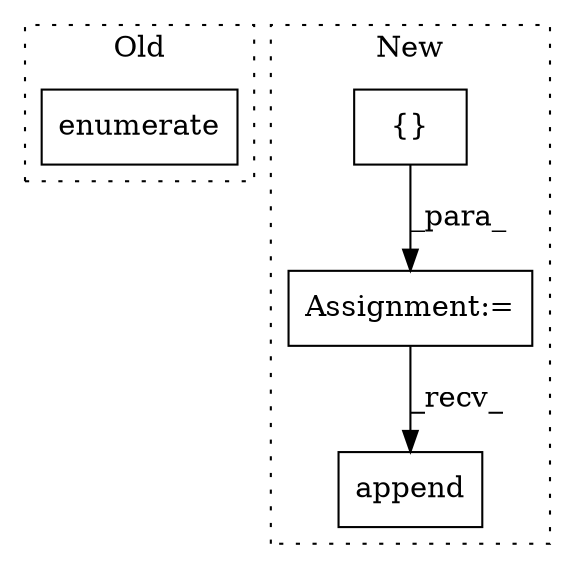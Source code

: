 digraph G {
subgraph cluster0 {
1 [label="enumerate" a="32" s="1544,1564" l="10,1" shape="box"];
label = "Old";
style="dotted";
}
subgraph cluster1 {
2 [label="append" a="32" s="1608,1671" l="7,1" shape="box"];
3 [label="{}" a="4" s="1365" l="2" shape="box"];
4 [label="Assignment:=" a="7" s="1355" l="1" shape="box"];
label = "New";
style="dotted";
}
3 -> 4 [label="_para_"];
4 -> 2 [label="_recv_"];
}